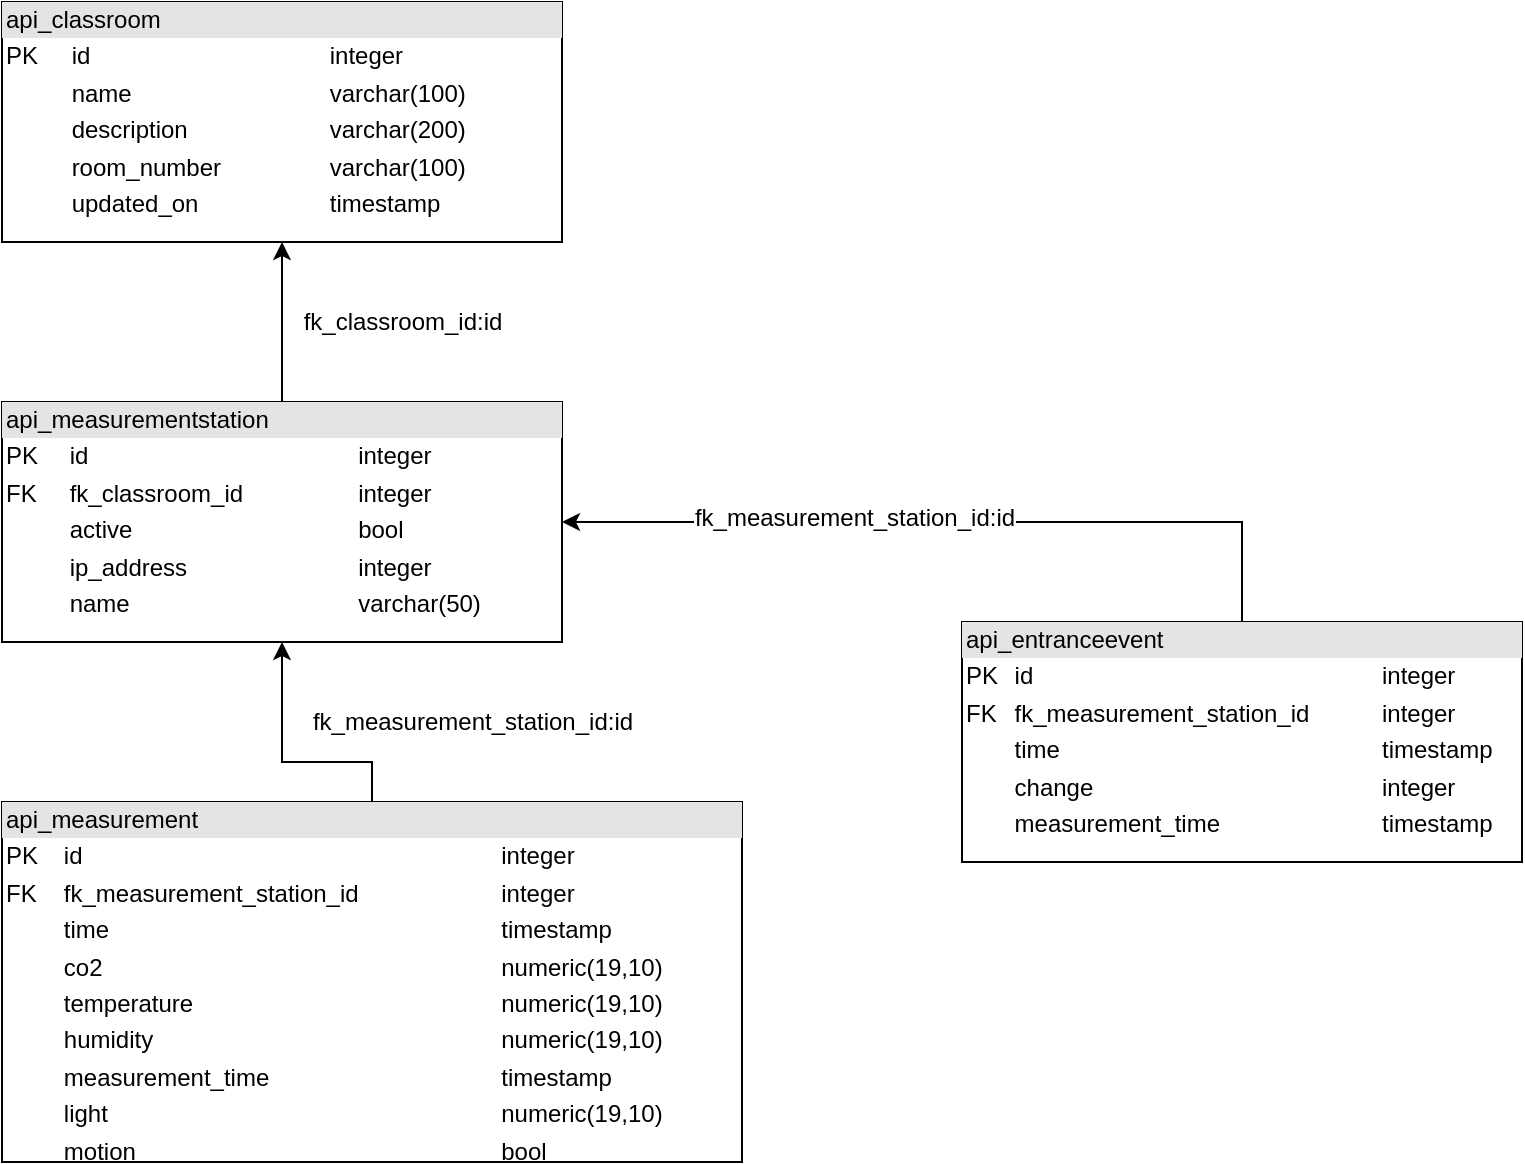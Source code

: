<mxfile version="12.6.5" type="device"><diagram id="C5RBs43oDa-KdzZeNtuy" name="Page-1"><mxGraphModel dx="1326" dy="806" grid="1" gridSize="10" guides="1" tooltips="1" connect="1" arrows="1" fold="1" page="1" pageScale="1" pageWidth="827" pageHeight="1169" math="0" shadow="0"><root><mxCell id="WIyWlLk6GJQsqaUBKTNV-0"/><mxCell id="WIyWlLk6GJQsqaUBKTNV-1" parent="WIyWlLk6GJQsqaUBKTNV-0"/><mxCell id="6-A6_VkW8ZRDJ3BQuku4-4" value="&lt;div style=&quot;box-sizing: border-box ; width: 100% ; background: #e4e4e4 ; padding: 2px&quot;&gt;api_classroom&lt;/div&gt;&lt;table style=&quot;width: 100% ; font-size: 1em&quot; cellpadding=&quot;2&quot; cellspacing=&quot;0&quot;&gt;&lt;tbody&gt;&lt;tr&gt;&lt;td&gt;PK&lt;/td&gt;&lt;td&gt;id&amp;nbsp;&lt;/td&gt;&lt;td&gt;integer&lt;/td&gt;&lt;/tr&gt;&lt;tr&gt;&lt;td&gt;&lt;/td&gt;&lt;td&gt;name&lt;/td&gt;&lt;td&gt;varchar(100)&lt;/td&gt;&lt;/tr&gt;&lt;tr&gt;&lt;td&gt;&lt;br&gt;&lt;/td&gt;&lt;td&gt;description&lt;/td&gt;&lt;td&gt;varchar(200)&lt;/td&gt;&lt;/tr&gt;&lt;tr&gt;&lt;td&gt;&lt;br&gt;&lt;/td&gt;&lt;td&gt;room_number&lt;/td&gt;&lt;td&gt;varchar(100)&lt;/td&gt;&lt;/tr&gt;&lt;tr&gt;&lt;td&gt;&lt;br&gt;&lt;/td&gt;&lt;td&gt;updated_on&lt;/td&gt;&lt;td&gt;timestamp&lt;/td&gt;&lt;/tr&gt;&lt;/tbody&gt;&lt;/table&gt;" style="verticalAlign=top;align=left;overflow=fill;html=1;" parent="WIyWlLk6GJQsqaUBKTNV-1" vertex="1"><mxGeometry x="40" y="40" width="280" height="120" as="geometry"/></mxCell><mxCell id="6-A6_VkW8ZRDJ3BQuku4-7" value="" style="edgeStyle=orthogonalEdgeStyle;rounded=0;orthogonalLoop=1;jettySize=auto;html=1;" parent="WIyWlLk6GJQsqaUBKTNV-1" source="6-A6_VkW8ZRDJ3BQuku4-5" target="6-A6_VkW8ZRDJ3BQuku4-4" edge="1"><mxGeometry relative="1" as="geometry"><mxPoint x="210" y="200" as="targetPoint"/></mxGeometry></mxCell><mxCell id="6-A6_VkW8ZRDJ3BQuku4-5" value="&lt;div style=&quot;box-sizing: border-box ; width: 100% ; background: #e4e4e4 ; padding: 2px&quot;&gt;api_measurementstation&lt;/div&gt;&lt;table style=&quot;width: 100% ; font-size: 1em&quot; cellpadding=&quot;2&quot; cellspacing=&quot;0&quot;&gt;&lt;tbody&gt;&lt;tr&gt;&lt;td&gt;PK&lt;/td&gt;&lt;td&gt;id&amp;nbsp;&lt;/td&gt;&lt;td&gt;integer&lt;/td&gt;&lt;/tr&gt;&lt;tr&gt;&lt;td&gt;FK&lt;/td&gt;&lt;td&gt;fk_classroom_id&lt;/td&gt;&lt;td&gt;integer&lt;/td&gt;&lt;/tr&gt;&lt;tr&gt;&lt;td&gt;&lt;br&gt;&lt;/td&gt;&lt;td&gt;active&lt;/td&gt;&lt;td&gt;bool&lt;/td&gt;&lt;/tr&gt;&lt;tr&gt;&lt;td&gt;&lt;br&gt;&lt;/td&gt;&lt;td&gt;ip_address&lt;/td&gt;&lt;td&gt;integer&lt;/td&gt;&lt;/tr&gt;&lt;tr&gt;&lt;td&gt;&lt;br&gt;&lt;/td&gt;&lt;td&gt;name&lt;/td&gt;&lt;td&gt;varchar(50)&lt;/td&gt;&lt;/tr&gt;&lt;/tbody&gt;&lt;/table&gt;" style="verticalAlign=top;align=left;overflow=fill;html=1;" parent="WIyWlLk6GJQsqaUBKTNV-1" vertex="1"><mxGeometry x="40" y="240" width="280" height="120" as="geometry"/></mxCell><mxCell id="6-A6_VkW8ZRDJ3BQuku4-9" value="fk_classroom_id:id" style="text;html=1;align=center;verticalAlign=middle;resizable=0;points=[];autosize=1;" parent="WIyWlLk6GJQsqaUBKTNV-1" vertex="1"><mxGeometry x="185" y="190" width="110" height="20" as="geometry"/></mxCell><mxCell id="6-A6_VkW8ZRDJ3BQuku4-11" value="" style="edgeStyle=orthogonalEdgeStyle;rounded=0;orthogonalLoop=1;jettySize=auto;html=1;" parent="WIyWlLk6GJQsqaUBKTNV-1" source="6-A6_VkW8ZRDJ3BQuku4-10" target="6-A6_VkW8ZRDJ3BQuku4-5" edge="1"><mxGeometry relative="1" as="geometry"><Array as="points"><mxPoint x="225" y="420"/><mxPoint x="180" y="420"/></Array></mxGeometry></mxCell><mxCell id="6-A6_VkW8ZRDJ3BQuku4-10" value="&lt;div style=&quot;box-sizing: border-box ; width: 100% ; background: #e4e4e4 ; padding: 2px&quot;&gt;api_measurement&lt;/div&gt;&lt;table style=&quot;width: 100% ; font-size: 1em&quot; cellpadding=&quot;2&quot; cellspacing=&quot;0&quot;&gt;&lt;tbody&gt;&lt;tr&gt;&lt;td&gt;PK&lt;/td&gt;&lt;td&gt;id&amp;nbsp;&lt;/td&gt;&lt;td&gt;integer&lt;/td&gt;&lt;/tr&gt;&lt;tr&gt;&lt;td&gt;FK&lt;/td&gt;&lt;td&gt;fk_measurement_station_id&lt;/td&gt;&lt;td&gt;integer&lt;/td&gt;&lt;/tr&gt;&lt;tr&gt;&lt;td&gt;&lt;br&gt;&lt;/td&gt;&lt;td&gt;time&lt;/td&gt;&lt;td&gt;timestamp&lt;/td&gt;&lt;/tr&gt;&lt;tr&gt;&lt;td&gt;&lt;br&gt;&lt;/td&gt;&lt;td&gt;co2&lt;/td&gt;&lt;td&gt;numeric(19,10)&lt;/td&gt;&lt;/tr&gt;&lt;tr&gt;&lt;td&gt;&lt;br&gt;&lt;/td&gt;&lt;td&gt;temperature&lt;/td&gt;&lt;td&gt;numeric(19,10)&lt;br&gt;&lt;/td&gt;&lt;/tr&gt;&lt;tr&gt;&lt;td&gt;&lt;br&gt;&lt;/td&gt;&lt;td&gt;humidity&lt;/td&gt;&lt;td&gt;numeric(19,10)&lt;br&gt;&lt;/td&gt;&lt;/tr&gt;&lt;tr&gt;&lt;td&gt;&lt;br&gt;&lt;/td&gt;&lt;td&gt;measurement_time&lt;/td&gt;&lt;td&gt;timestamp&lt;/td&gt;&lt;/tr&gt;&lt;tr&gt;&lt;td&gt;&lt;br&gt;&lt;/td&gt;&lt;td&gt;light&lt;/td&gt;&lt;td&gt;numeric(19,10)&lt;br&gt;&lt;/td&gt;&lt;/tr&gt;&lt;tr&gt;&lt;td&gt;&lt;br&gt;&lt;/td&gt;&lt;td&gt;motion&lt;/td&gt;&lt;td&gt;bool&lt;/td&gt;&lt;/tr&gt;&lt;/tbody&gt;&lt;/table&gt;" style="verticalAlign=top;align=left;overflow=fill;html=1;" parent="WIyWlLk6GJQsqaUBKTNV-1" vertex="1"><mxGeometry x="40" y="440" width="370" height="180" as="geometry"/></mxCell><mxCell id="6-A6_VkW8ZRDJ3BQuku4-12" value="fk_measurement_station_id:id" style="text;html=1;align=center;verticalAlign=middle;resizable=0;points=[];autosize=1;" parent="WIyWlLk6GJQsqaUBKTNV-1" vertex="1"><mxGeometry x="185" y="390" width="180" height="20" as="geometry"/></mxCell><mxCell id="6-A6_VkW8ZRDJ3BQuku4-15" value="" style="edgeStyle=orthogonalEdgeStyle;rounded=0;orthogonalLoop=1;jettySize=auto;html=1;entryX=1;entryY=0.5;entryDx=0;entryDy=0;" parent="WIyWlLk6GJQsqaUBKTNV-1" source="6-A6_VkW8ZRDJ3BQuku4-13" target="6-A6_VkW8ZRDJ3BQuku4-5" edge="1"><mxGeometry relative="1" as="geometry"><mxPoint x="660" y="270.0" as="targetPoint"/><Array as="points"><mxPoint x="660" y="300"/></Array></mxGeometry></mxCell><mxCell id="6-A6_VkW8ZRDJ3BQuku4-16" value="fk_measurement_station_id:id" style="text;html=1;align=center;verticalAlign=middle;resizable=0;points=[];labelBackgroundColor=#ffffff;" parent="6-A6_VkW8ZRDJ3BQuku4-15" vertex="1" connectable="0"><mxGeometry x="0.252" y="-2" relative="1" as="geometry"><mxPoint as="offset"/></mxGeometry></mxCell><mxCell id="6-A6_VkW8ZRDJ3BQuku4-13" value="&lt;div style=&quot;box-sizing: border-box ; width: 100% ; background: #e4e4e4 ; padding: 2px&quot;&gt;api_entranceevent&lt;/div&gt;&lt;table style=&quot;width: 100% ; font-size: 1em&quot; cellpadding=&quot;2&quot; cellspacing=&quot;0&quot;&gt;&lt;tbody&gt;&lt;tr&gt;&lt;td&gt;PK&lt;/td&gt;&lt;td&gt;id&amp;nbsp;&lt;/td&gt;&lt;td&gt;integer&lt;/td&gt;&lt;/tr&gt;&lt;tr&gt;&lt;td&gt;FK&lt;/td&gt;&lt;td&gt;fk_measurement_station_id&lt;br&gt;&lt;/td&gt;&lt;td&gt;integer&lt;/td&gt;&lt;/tr&gt;&lt;tr&gt;&lt;td&gt;&lt;br&gt;&lt;/td&gt;&lt;td&gt;time&lt;/td&gt;&lt;td&gt;timestamp&lt;/td&gt;&lt;/tr&gt;&lt;tr&gt;&lt;td&gt;&lt;br&gt;&lt;/td&gt;&lt;td&gt;change&lt;/td&gt;&lt;td&gt;integer&lt;/td&gt;&lt;/tr&gt;&lt;tr&gt;&lt;td&gt;&lt;br&gt;&lt;/td&gt;&lt;td&gt;measurement_time&lt;/td&gt;&lt;td&gt;timestamp&lt;/td&gt;&lt;/tr&gt;&lt;/tbody&gt;&lt;/table&gt;" style="verticalAlign=top;align=left;overflow=fill;html=1;" parent="WIyWlLk6GJQsqaUBKTNV-1" vertex="1"><mxGeometry x="520" y="350" width="280" height="120" as="geometry"/></mxCell></root></mxGraphModel></diagram></mxfile>